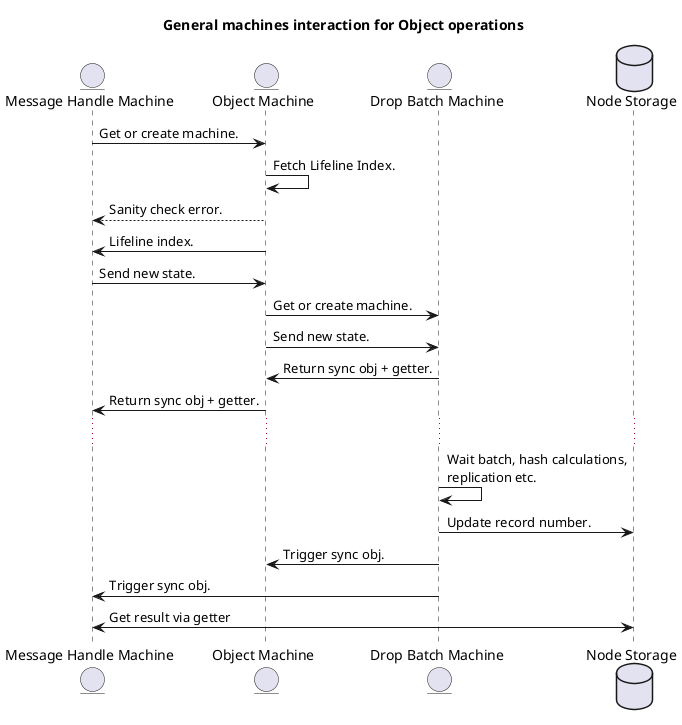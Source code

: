 @startuml
title "General machines interaction for Object operations"
entity "Message Handle Machine" as m
entity "Object Machine" as o
entity "Drop Batch Machine" as d
database "Node Storage" as db
m -> o : Get or create machine.
o -> o : Fetch Lifeline Index.
o --> m : Sanity check error.
o -> m : Lifeline index.
m -> o : Send new state.
o -> d : Get or create machine.
o -> d : Send new state.
d -> o : Return sync obj + getter.
o -> m : Return sync obj + getter.
...
d -> d : Wait batch, hash calculations,\nreplication etc.
d -> db : Update record number.
d -> o : Trigger sync obj.
d -> m : Trigger sync obj.
m <-> db : Get result via getter
@enduml
